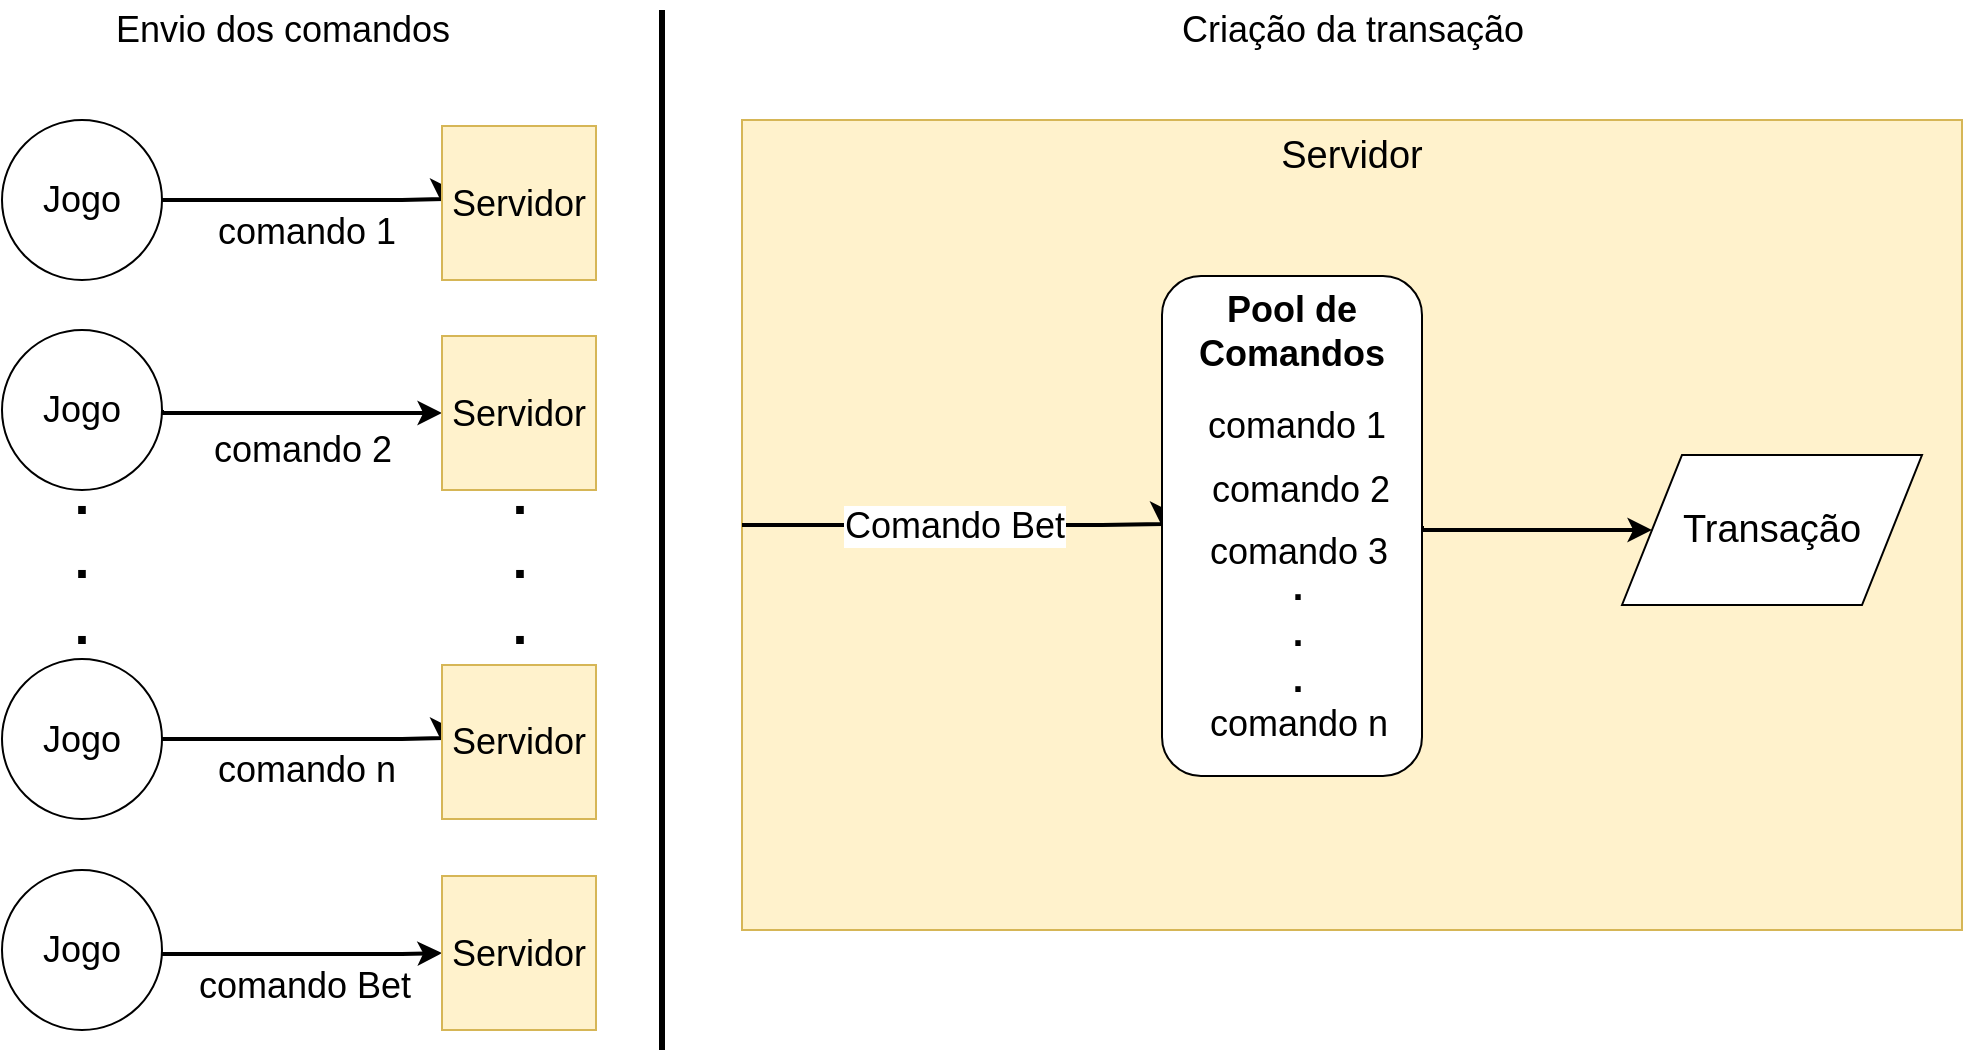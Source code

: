 <mxfile version="12.3.5" type="google" pages="1"><diagram id="9f46799a-70d6-7492-0946-bef42562c5a5" name="Page-1"><mxGraphModel dx="1126" dy="644" grid="1" gridSize="10" guides="1" tooltips="1" connect="1" arrows="1" fold="1" page="1" pageScale="1" pageWidth="1100" pageHeight="850" background="#ffffff" math="0" shadow="0"><root><mxCell id="0"/><mxCell id="1" parent="0"/><mxCell id="HAez0n4V-pb-OBnw3jtu-32" value="Servidor" style="rounded=0;whiteSpace=wrap;html=1;labelBackgroundColor=none;fillColor=#fff2cc;fontSize=19;verticalAlign=top;strokeColor=#d6b656;" vertex="1" parent="1"><mxGeometry x="400" y="115" width="610" height="405" as="geometry"/></mxCell><mxCell id="S12z-VltrXsDuMJUPWvS-6" style="edgeStyle=orthogonalEdgeStyle;orthogonalLoop=1;jettySize=auto;html=1;entryX=0;entryY=0.5;entryDx=0;entryDy=0;fontSize=13;strokeWidth=2;rounded=0;" parent="1" source="jhWsFo2QTWqkWXAbLXwL-1" target="S12z-VltrXsDuMJUPWvS-1" edge="1"><mxGeometry relative="1" as="geometry"><mxPoint x="91" y="197.5" as="targetPoint"/><mxPoint x="11" y="192.5" as="sourcePoint"/><Array as="points"><mxPoint x="230" y="154.5"/><mxPoint x="230" y="154.5"/></Array></mxGeometry></mxCell><mxCell id="S12z-VltrXsDuMJUPWvS-21" value="comando 1" style="text;html=1;align=center;verticalAlign=middle;resizable=0;points=[];;labelBackgroundColor=#ffffff;fontSize=18;" parent="S12z-VltrXsDuMJUPWvS-6" connectable="0" vertex="1"><mxGeometry x="-0.337" y="-11" relative="1" as="geometry"><mxPoint x="24.5" y="4.5" as="offset"/></mxGeometry></mxCell><mxCell id="S12z-VltrXsDuMJUPWvS-1" value="Servidor" style="whiteSpace=wrap;html=1;aspect=fixed;fontSize=18;fillColor=#fff2cc;strokeColor=#d6b656;" parent="1" vertex="1"><mxGeometry x="250" y="118" width="77" height="77" as="geometry"/></mxCell><mxCell id="S12z-VltrXsDuMJUPWvS-17" value="" style="endArrow=none;html=1;strokeWidth=3;" parent="1" edge="1"><mxGeometry width="50" height="50" relative="1" as="geometry"><mxPoint x="360" y="60" as="sourcePoint"/><mxPoint x="360" y="580" as="targetPoint"/></mxGeometry></mxCell><mxCell id="S12z-VltrXsDuMJUPWvS-24" value="Envio dos comandos" style="text;html=1;align=center;verticalAlign=middle;resizable=0;points=[];;autosize=1;fontSize=18;" parent="1" vertex="1"><mxGeometry x="80" y="55" width="180" height="30" as="geometry"/></mxCell><mxCell id="S12z-VltrXsDuMJUPWvS-25" value="Criação da transação" style="text;html=1;align=center;verticalAlign=middle;resizable=0;points=[];;autosize=1;fontSize=18;" parent="1" vertex="1"><mxGeometry x="610" y="55" width="190" height="30" as="geometry"/></mxCell><mxCell id="jhWsFo2QTWqkWXAbLXwL-1" value="Jogo" style="ellipse;whiteSpace=wrap;html=1;aspect=fixed;fontSize=18;" parent="1" vertex="1"><mxGeometry x="30" y="115" width="80" height="80" as="geometry"/></mxCell><mxCell id="HAez0n4V-pb-OBnw3jtu-30" style="edgeStyle=orthogonalEdgeStyle;rounded=0;orthogonalLoop=1;jettySize=auto;html=1;exitX=1;exitY=0.5;exitDx=0;exitDy=0;entryX=0;entryY=0.5;entryDx=0;entryDy=0;fontSize=19;strokeWidth=2;" edge="1" parent="1" source="HAez0n4V-pb-OBnw3jtu-13" target="HAez0n4V-pb-OBnw3jtu-27"><mxGeometry relative="1" as="geometry"><mxPoint x="548.286" y="303.143" as="sourcePoint"/><Array as="points"><mxPoint x="740" y="320"/></Array></mxGeometry></mxCell><mxCell id="jhWsFo2QTWqkWXAbLXwL-13" value="Comando Bet" style="edgeStyle=orthogonalEdgeStyle;rounded=0;orthogonalLoop=1;jettySize=auto;html=1;fontSize=18;strokeWidth=2;exitX=0;exitY=0.5;exitDx=0;exitDy=0;entryX=0;entryY=0.5;entryDx=0;entryDy=0;" parent="1" target="HAez0n4V-pb-OBnw3jtu-13" edge="1" source="HAez0n4V-pb-OBnw3jtu-32"><mxGeometry relative="1" as="geometry"><mxPoint x="631.143" y="571.714" as="sourcePoint"/><mxPoint x="500" y="320" as="targetPoint"/><Array as="points"><mxPoint x="580" y="317"/><mxPoint x="580" y="317"/></Array></mxGeometry></mxCell><mxCell id="HAez0n4V-pb-OBnw3jtu-1" style="edgeStyle=orthogonalEdgeStyle;orthogonalLoop=1;jettySize=auto;html=1;entryX=0;entryY=0.5;entryDx=0;entryDy=0;fontSize=13;strokeWidth=2;rounded=0;exitX=1;exitY=0.5;exitDx=0;exitDy=0;" edge="1" parent="1" source="HAez0n4V-pb-OBnw3jtu-4" target="HAez0n4V-pb-OBnw3jtu-3"><mxGeometry relative="1" as="geometry"><mxPoint x="91" y="302.5" as="targetPoint"/><mxPoint x="11" y="297.5" as="sourcePoint"/><Array as="points"><mxPoint x="110" y="262"/></Array></mxGeometry></mxCell><mxCell id="HAez0n4V-pb-OBnw3jtu-2" value="comando 2" style="text;html=1;align=center;verticalAlign=middle;resizable=0;points=[];;labelBackgroundColor=#ffffff;fontSize=18;" connectable="0" vertex="1" parent="HAez0n4V-pb-OBnw3jtu-1"><mxGeometry x="-0.337" y="-11" relative="1" as="geometry"><mxPoint x="24.5" y="7.5" as="offset"/></mxGeometry></mxCell><mxCell id="HAez0n4V-pb-OBnw3jtu-3" value="Servidor" style="whiteSpace=wrap;html=1;aspect=fixed;fontSize=18;fillColor=#fff2cc;strokeColor=#d6b656;" vertex="1" parent="1"><mxGeometry x="250" y="223" width="77" height="77" as="geometry"/></mxCell><mxCell id="HAez0n4V-pb-OBnw3jtu-4" value="Jogo" style="ellipse;whiteSpace=wrap;html=1;aspect=fixed;fontSize=18;" vertex="1" parent="1"><mxGeometry x="30" y="220" width="80" height="80" as="geometry"/></mxCell><mxCell id="HAez0n4V-pb-OBnw3jtu-5" style="edgeStyle=orthogonalEdgeStyle;orthogonalLoop=1;jettySize=auto;html=1;entryX=0;entryY=0.5;entryDx=0;entryDy=0;fontSize=13;strokeWidth=2;rounded=0;" edge="1" parent="1" source="HAez0n4V-pb-OBnw3jtu-8" target="HAez0n4V-pb-OBnw3jtu-7"><mxGeometry relative="1" as="geometry"><mxPoint x="91" y="467" as="targetPoint"/><mxPoint x="11" y="462" as="sourcePoint"/><Array as="points"><mxPoint x="230" y="424"/><mxPoint x="230" y="424"/></Array></mxGeometry></mxCell><mxCell id="HAez0n4V-pb-OBnw3jtu-6" value="comando n" style="text;html=1;align=center;verticalAlign=middle;resizable=0;points=[];;labelBackgroundColor=#ffffff;fontSize=18;" connectable="0" vertex="1" parent="HAez0n4V-pb-OBnw3jtu-5"><mxGeometry x="-0.337" y="-11" relative="1" as="geometry"><mxPoint x="24.5" y="4.5" as="offset"/></mxGeometry></mxCell><mxCell id="HAez0n4V-pb-OBnw3jtu-7" value="Servidor" style="whiteSpace=wrap;html=1;aspect=fixed;fontSize=18;fillColor=#fff2cc;strokeColor=#d6b656;" vertex="1" parent="1"><mxGeometry x="250" y="387.5" width="77" height="77" as="geometry"/></mxCell><mxCell id="HAez0n4V-pb-OBnw3jtu-8" value="Jogo" style="ellipse;whiteSpace=wrap;html=1;aspect=fixed;fontSize=18;" vertex="1" parent="1"><mxGeometry x="30" y="384.5" width="80" height="80" as="geometry"/></mxCell><mxCell id="HAez0n4V-pb-OBnw3jtu-9" value=".&lt;br style=&quot;font-size: 27px;&quot;&gt;.&lt;br style=&quot;font-size: 27px;&quot;&gt;." style="text;html=1;strokeColor=none;fillColor=none;align=center;verticalAlign=middle;whiteSpace=wrap;rounded=0;fontSize=27;fontStyle=1" vertex="1" parent="1"><mxGeometry x="50" y="325" width="40" height="20" as="geometry"/></mxCell><mxCell id="HAez0n4V-pb-OBnw3jtu-10" value=".&lt;br style=&quot;font-size: 27px;&quot;&gt;.&lt;br style=&quot;font-size: 27px;&quot;&gt;." style="text;html=1;strokeColor=none;fillColor=none;align=center;verticalAlign=middle;whiteSpace=wrap;rounded=0;fontSize=27;labelBorderColor=none;labelBackgroundColor=none;fontStyle=1" vertex="1" parent="1"><mxGeometry x="268.5" y="325" width="40" height="20" as="geometry"/></mxCell><mxCell id="HAez0n4V-pb-OBnw3jtu-16" style="edgeStyle=orthogonalEdgeStyle;orthogonalLoop=1;jettySize=auto;html=1;entryX=0;entryY=0.5;entryDx=0;entryDy=0;fontSize=13;strokeWidth=2;rounded=0;" edge="1" parent="1" source="HAez0n4V-pb-OBnw3jtu-19" target="HAez0n4V-pb-OBnw3jtu-18"><mxGeometry relative="1" as="geometry"><mxPoint x="91" y="572.5" as="targetPoint"/><mxPoint x="11" y="567.5" as="sourcePoint"/><Array as="points"><mxPoint x="230" y="532"/><mxPoint x="230" y="532"/></Array></mxGeometry></mxCell><mxCell id="HAez0n4V-pb-OBnw3jtu-17" value="comando Bet" style="text;html=1;align=center;verticalAlign=middle;resizable=0;points=[];;labelBackgroundColor=#ffffff;fontSize=18;" connectable="0" vertex="1" parent="HAez0n4V-pb-OBnw3jtu-16"><mxGeometry x="-0.337" y="-11" relative="1" as="geometry"><mxPoint x="24.5" y="4.5" as="offset"/></mxGeometry></mxCell><mxCell id="HAez0n4V-pb-OBnw3jtu-18" value="Servidor" style="whiteSpace=wrap;html=1;aspect=fixed;fontSize=18;fillColor=#fff2cc;strokeColor=#d6b656;" vertex="1" parent="1"><mxGeometry x="250" y="493" width="77" height="77" as="geometry"/></mxCell><mxCell id="HAez0n4V-pb-OBnw3jtu-19" value="Jogo" style="ellipse;whiteSpace=wrap;html=1;aspect=fixed;fontSize=18;" vertex="1" parent="1"><mxGeometry x="30" y="490" width="80" height="80" as="geometry"/></mxCell><mxCell id="HAez0n4V-pb-OBnw3jtu-27" value="Transação" style="shape=parallelogram;perimeter=parallelogramPerimeter;whiteSpace=wrap;html=1;labelBackgroundColor=none;fillColor=#ffffff;gradientColor=none;fontSize=19;" vertex="1" parent="1"><mxGeometry x="840" y="282.5" width="150" height="75" as="geometry"/></mxCell><mxCell id="HAez0n4V-pb-OBnw3jtu-36" value="" style="group" vertex="1" connectable="0" parent="1"><mxGeometry x="610" y="193" width="130" height="250" as="geometry"/></mxCell><mxCell id="HAez0n4V-pb-OBnw3jtu-13" value="Pool de Comandos" style="rounded=1;whiteSpace=wrap;html=1;labelBackgroundColor=none;fillColor=#ffffff;gradientColor=none;fontSize=18;verticalAlign=top;fontStyle=1" vertex="1" parent="HAez0n4V-pb-OBnw3jtu-36"><mxGeometry width="130" height="250" as="geometry"/></mxCell><mxCell id="HAez0n4V-pb-OBnw3jtu-14" value="comando 1" style="text;html=1;align=center;verticalAlign=middle;resizable=0;points=[];;labelBackgroundColor=#ffffff;fontSize=18;" connectable="0" vertex="1" parent="HAez0n4V-pb-OBnw3jtu-36"><mxGeometry x="43.212" y="30.071" as="geometry"><mxPoint x="23.5" y="44.5" as="offset"/></mxGeometry></mxCell><mxCell id="HAez0n4V-pb-OBnw3jtu-15" value="comando 2" style="text;html=1;align=center;verticalAlign=middle;resizable=0;points=[];;labelBackgroundColor=#ffffff;fontSize=18;" connectable="0" vertex="1" parent="HAez0n4V-pb-OBnw3jtu-36"><mxGeometry x="37.929" y="125.214" as="geometry"><mxPoint x="30.5" y="-18.5" as="offset"/></mxGeometry></mxCell><mxCell id="HAez0n4V-pb-OBnw3jtu-20" value="comando n" style="text;html=1;align=center;verticalAlign=middle;resizable=0;points=[];;labelBackgroundColor=#ffffff;fontSize=18;" connectable="0" vertex="1" parent="HAez0n4V-pb-OBnw3jtu-36"><mxGeometry x="43.214" y="219.571" as="geometry"><mxPoint x="24.5" y="4.5" as="offset"/></mxGeometry></mxCell><mxCell id="HAez0n4V-pb-OBnw3jtu-21" value="comando 3" style="text;html=1;align=center;verticalAlign=middle;resizable=0;points=[];;labelBackgroundColor=#ffffff;fontSize=18;" connectable="0" vertex="1" parent="HAez0n4V-pb-OBnw3jtu-36"><mxGeometry x="43.429" y="130.214" as="geometry"><mxPoint x="24.5" y="7.5" as="offset"/></mxGeometry></mxCell><mxCell id="HAez0n4V-pb-OBnw3jtu-22" value=".&lt;br style=&quot;font-size: 19px;&quot;&gt;.&lt;br style=&quot;font-size: 19px;&quot;&gt;." style="text;html=1;strokeColor=none;fillColor=none;align=center;verticalAlign=middle;whiteSpace=wrap;rounded=0;fontSize=19;labelBorderColor=none;labelBackgroundColor=none;fontStyle=1" vertex="1" parent="HAez0n4V-pb-OBnw3jtu-36"><mxGeometry x="47.5" y="149" width="40" height="60" as="geometry"/></mxCell></root></mxGraphModel></diagram></mxfile>